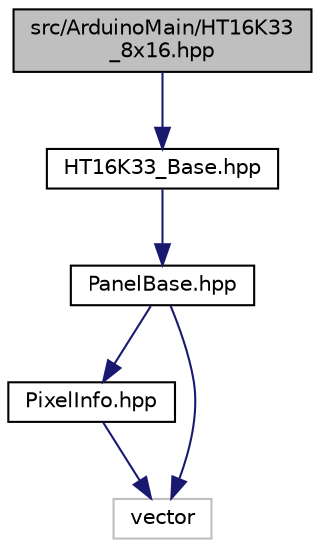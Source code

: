digraph "src/ArduinoMain/HT16K33_8x16.hpp"
{
 // LATEX_PDF_SIZE
  edge [fontname="Helvetica",fontsize="10",labelfontname="Helvetica",labelfontsize="10"];
  node [fontname="Helvetica",fontsize="10",shape=record];
  Node1 [label="src/ArduinoMain/HT16K33\l_8x16.hpp",height=0.2,width=0.4,color="black", fillcolor="grey75", style="filled", fontcolor="black",tooltip="8x1サイズのLEDパネルクラス"];
  Node1 -> Node2 [color="midnightblue",fontsize="10",style="solid",fontname="Helvetica"];
  Node2 [label="HT16K33_Base.hpp",height=0.2,width=0.4,color="black", fillcolor="white", style="filled",URL="$HT16K33__Base_8hpp.html",tooltip="Base class of HT16K33."];
  Node2 -> Node3 [color="midnightblue",fontsize="10",style="solid",fontname="Helvetica"];
  Node3 [label="PanelBase.hpp",height=0.2,width=0.4,color="black", fillcolor="white", style="filled",URL="$PanelBase_8hpp.html",tooltip="Base class of LED panel."];
  Node3 -> Node4 [color="midnightblue",fontsize="10",style="solid",fontname="Helvetica"];
  Node4 [label="PixelInfo.hpp",height=0.2,width=0.4,color="black", fillcolor="white", style="filled",URL="$PixelInfo_8hpp.html",tooltip="各ピクセルの情報を格納する構造体を定義"];
  Node4 -> Node5 [color="midnightblue",fontsize="10",style="solid",fontname="Helvetica"];
  Node5 [label="vector",height=0.2,width=0.4,color="grey75", fillcolor="white", style="filled",tooltip=" "];
  Node3 -> Node5 [color="midnightblue",fontsize="10",style="solid",fontname="Helvetica"];
}

